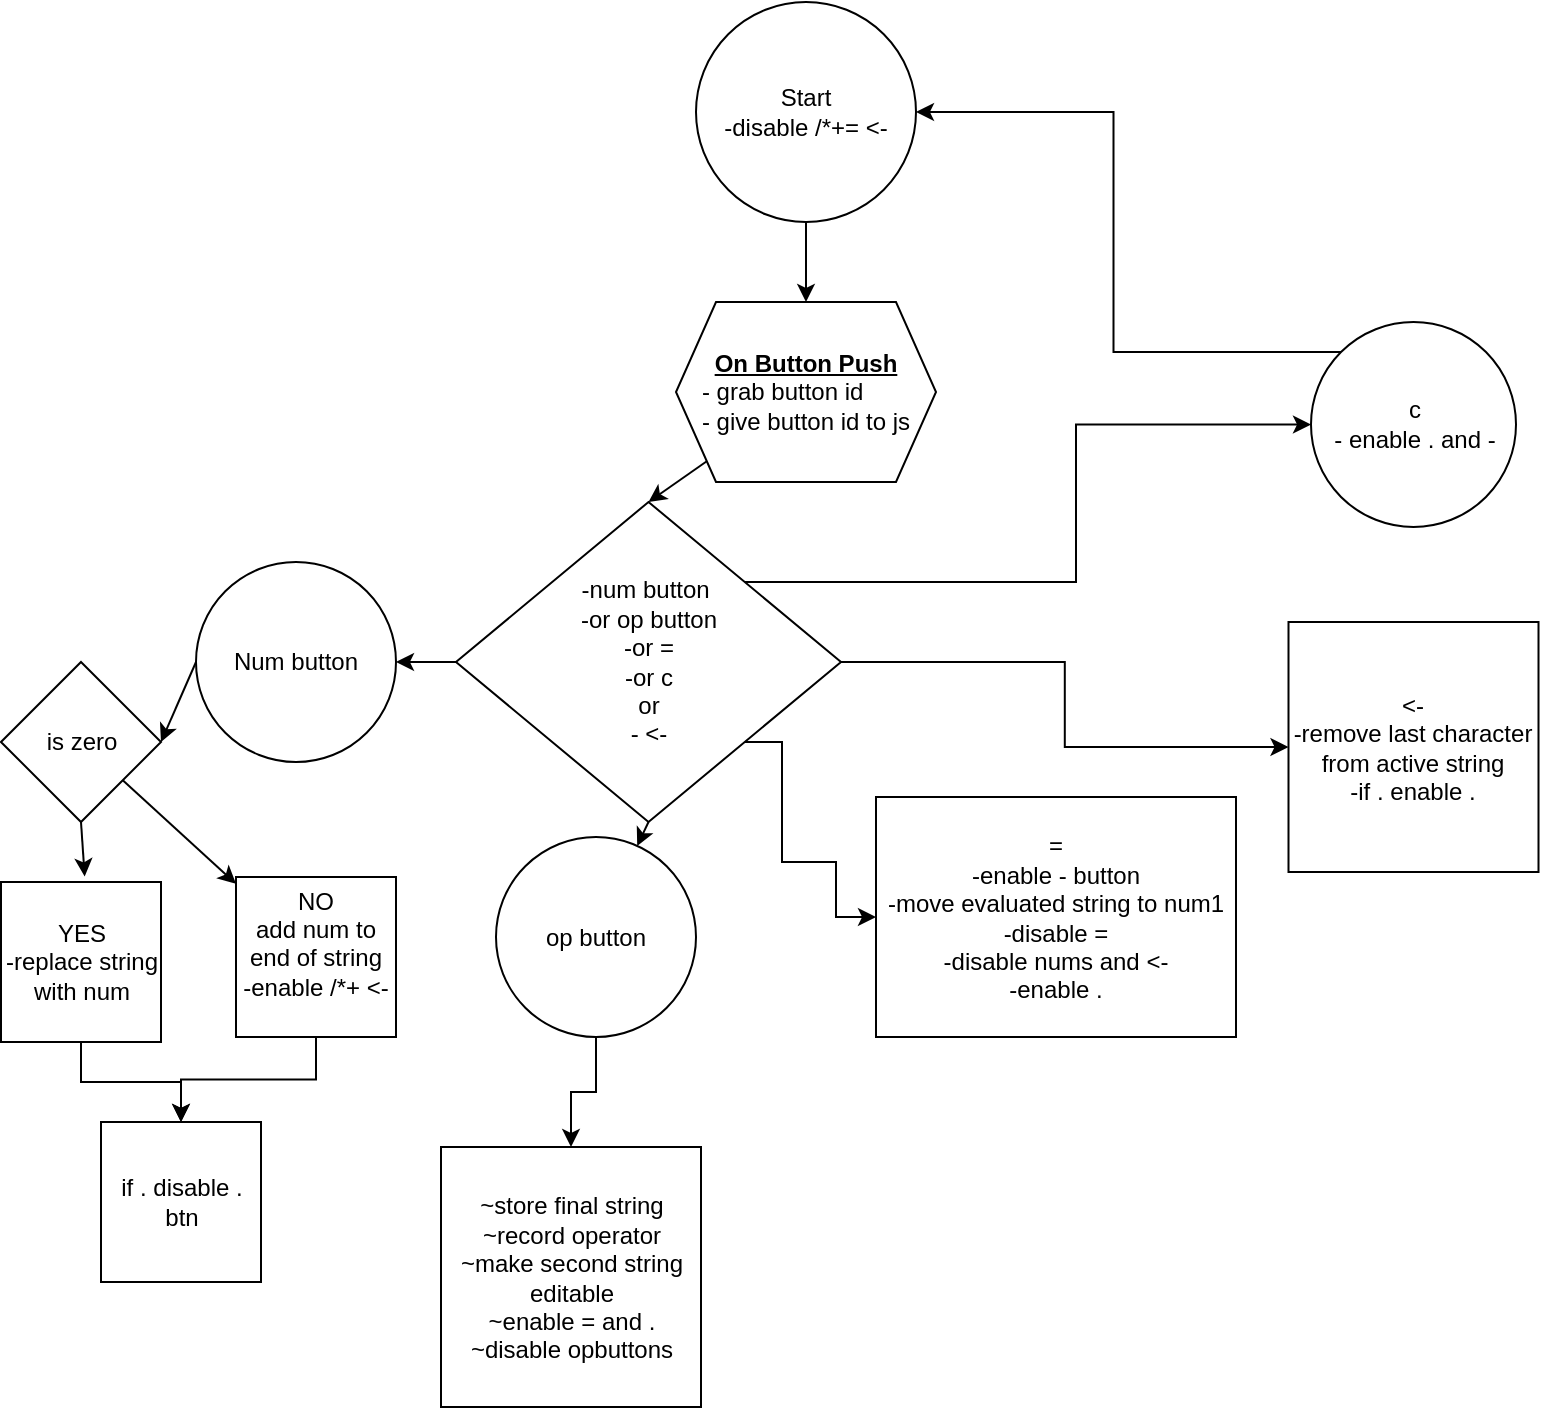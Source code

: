 <mxfile version="16.0.0" type="github">
  <diagram id="WDN_C8KxTWNd6J8GgOZ-" name="Page-1">
    <mxGraphModel dx="1385" dy="662" grid="1" gridSize="10" guides="1" tooltips="1" connect="1" arrows="1" fold="1" page="1" pageScale="1" pageWidth="850" pageHeight="1100" math="0" shadow="0">
      <root>
        <mxCell id="0" />
        <mxCell id="1" parent="0" />
        <mxCell id="B97woz72RO7mcEZSM3U5-1" value="" style="edgeStyle=orthogonalEdgeStyle;rounded=0;orthogonalLoop=1;jettySize=auto;html=1;" edge="1" parent="1" source="OPFMyvNQhpGu_Gacs0BT-1" target="OPFMyvNQhpGu_Gacs0BT-3">
          <mxGeometry relative="1" as="geometry" />
        </mxCell>
        <mxCell id="OPFMyvNQhpGu_Gacs0BT-1" value="Start&lt;br&gt;-disable /*+= &amp;lt;-" style="ellipse;whiteSpace=wrap;html=1;aspect=fixed;" parent="1" vertex="1">
          <mxGeometry x="360" y="20" width="110" height="110" as="geometry" />
        </mxCell>
        <mxCell id="OPFMyvNQhpGu_Gacs0BT-3" value="&lt;u style=&quot;font-weight: bold&quot;&gt;On Button Push&lt;/u&gt;&lt;br&gt;&lt;div style=&quot;text-align: left&quot;&gt;&lt;span&gt;- grab button id&lt;/span&gt;&lt;/div&gt;&lt;div style=&quot;text-align: left&quot;&gt;&lt;span&gt;- give button id to js&lt;/span&gt;&lt;/div&gt;" style="shape=hexagon;perimeter=hexagonPerimeter2;whiteSpace=wrap;html=1;fixedSize=1;align=center;" parent="1" vertex="1">
          <mxGeometry x="350" y="170" width="130" height="90" as="geometry" />
        </mxCell>
        <mxCell id="B97woz72RO7mcEZSM3U5-30" style="edgeStyle=orthogonalEdgeStyle;rounded=0;orthogonalLoop=1;jettySize=auto;html=1;exitX=1;exitY=1;exitDx=0;exitDy=0;entryX=0;entryY=0.5;entryDx=0;entryDy=0;" edge="1" parent="1" source="OPFMyvNQhpGu_Gacs0BT-4" target="B97woz72RO7mcEZSM3U5-11">
          <mxGeometry relative="1" as="geometry">
            <Array as="points">
              <mxPoint x="403" y="450" />
              <mxPoint x="430" y="450" />
              <mxPoint x="430" y="478" />
            </Array>
          </mxGeometry>
        </mxCell>
        <mxCell id="B97woz72RO7mcEZSM3U5-31" style="edgeStyle=orthogonalEdgeStyle;rounded=0;orthogonalLoop=1;jettySize=auto;html=1;exitX=1;exitY=0.5;exitDx=0;exitDy=0;entryX=0;entryY=0.5;entryDx=0;entryDy=0;" edge="1" parent="1" source="OPFMyvNQhpGu_Gacs0BT-4" target="B97woz72RO7mcEZSM3U5-16">
          <mxGeometry relative="1" as="geometry" />
        </mxCell>
        <mxCell id="B97woz72RO7mcEZSM3U5-32" style="edgeStyle=orthogonalEdgeStyle;rounded=0;orthogonalLoop=1;jettySize=auto;html=1;exitX=1;exitY=0;exitDx=0;exitDy=0;entryX=0;entryY=0.5;entryDx=0;entryDy=0;" edge="1" parent="1" source="OPFMyvNQhpGu_Gacs0BT-4" target="B97woz72RO7mcEZSM3U5-8">
          <mxGeometry relative="1" as="geometry" />
        </mxCell>
        <mxCell id="OPFMyvNQhpGu_Gacs0BT-4" value="-num button&amp;nbsp;&lt;br&gt;-or op button &lt;br&gt;-or = &lt;br&gt;-or c &lt;br&gt;or&lt;br&gt;- &amp;lt;-" style="rhombus;whiteSpace=wrap;html=1;align=center;" parent="1" vertex="1">
          <mxGeometry x="240" y="270" width="192.5" height="160" as="geometry" />
        </mxCell>
        <mxCell id="OPFMyvNQhpGu_Gacs0BT-5" value="Num button" style="ellipse;whiteSpace=wrap;html=1;aspect=fixed;fontFamily=Helvetica;fontSize=12;fontColor=rgb(0, 0, 0);align=center;strokeColor=rgb(0, 0, 0);fillColor=rgb(255, 255, 255);" parent="1" vertex="1">
          <mxGeometry x="110" y="300" width="100" height="100" as="geometry" />
        </mxCell>
        <mxCell id="OPFMyvNQhpGu_Gacs0BT-35" style="edgeStyle=orthogonalEdgeStyle;rounded=0;orthogonalLoop=1;jettySize=auto;html=1;exitX=0.5;exitY=1;exitDx=0;exitDy=0;entryX=0.5;entryY=0;entryDx=0;entryDy=0;" parent="1" source="OPFMyvNQhpGu_Gacs0BT-6" target="OPFMyvNQhpGu_Gacs0BT-31" edge="1">
          <mxGeometry relative="1" as="geometry">
            <mxPoint x="390" y="600" as="targetPoint" />
          </mxGeometry>
        </mxCell>
        <mxCell id="OPFMyvNQhpGu_Gacs0BT-6" value="op button" style="ellipse;whiteSpace=wrap;html=1;aspect=fixed;fontFamily=Helvetica;fontSize=12;fontColor=rgb(0, 0, 0);align=center;strokeColor=rgb(0, 0, 0);fillColor=rgb(255, 255, 255);" parent="1" vertex="1">
          <mxGeometry x="260" y="437.5" width="100" height="100" as="geometry" />
        </mxCell>
        <mxCell id="OPFMyvNQhpGu_Gacs0BT-10" value="is zero" style="rhombus;whiteSpace=wrap;html=1;" parent="1" vertex="1">
          <mxGeometry x="12.5" y="350" width="80" height="80" as="geometry" />
        </mxCell>
        <mxCell id="B97woz72RO7mcEZSM3U5-27" style="edgeStyle=orthogonalEdgeStyle;rounded=0;orthogonalLoop=1;jettySize=auto;html=1;exitX=0.5;exitY=1;exitDx=0;exitDy=0;entryX=0.5;entryY=0;entryDx=0;entryDy=0;" edge="1" parent="1" source="OPFMyvNQhpGu_Gacs0BT-12" target="B97woz72RO7mcEZSM3U5-25">
          <mxGeometry relative="1" as="geometry" />
        </mxCell>
        <mxCell id="OPFMyvNQhpGu_Gacs0BT-12" value="YES&lt;br&gt;-replace string with num" style="whiteSpace=wrap;html=1;aspect=fixed;fontFamily=Helvetica;fontSize=12;fontColor=rgb(0, 0, 0);align=center;strokeColor=rgb(0, 0, 0);fillColor=rgb(255, 255, 255);" parent="1" vertex="1">
          <mxGeometry x="12.5" y="460" width="80" height="80" as="geometry" />
        </mxCell>
        <mxCell id="B97woz72RO7mcEZSM3U5-26" style="edgeStyle=orthogonalEdgeStyle;rounded=0;orthogonalLoop=1;jettySize=auto;html=1;exitX=0.5;exitY=1;exitDx=0;exitDy=0;entryX=0.5;entryY=0;entryDx=0;entryDy=0;" edge="1" parent="1" source="OPFMyvNQhpGu_Gacs0BT-13" target="B97woz72RO7mcEZSM3U5-25">
          <mxGeometry relative="1" as="geometry" />
        </mxCell>
        <mxCell id="OPFMyvNQhpGu_Gacs0BT-13" value="NO&lt;br&gt;add num to end of string&lt;br&gt;-enable /*+ &amp;lt;-&amp;nbsp;&amp;nbsp;" style="whiteSpace=wrap;html=1;aspect=fixed;fontFamily=Helvetica;fontSize=12;fontColor=rgb(0, 0, 0);align=center;strokeColor=rgb(0, 0, 0);fillColor=rgb(255, 255, 255);" parent="1" vertex="1">
          <mxGeometry x="130" y="457.5" width="80" height="80" as="geometry" />
        </mxCell>
        <mxCell id="OPFMyvNQhpGu_Gacs0BT-19" value="" style="endArrow=classic;html=1;rounded=0;entryX=0.5;entryY=0;entryDx=0;entryDy=0;" parent="1" source="OPFMyvNQhpGu_Gacs0BT-3" target="OPFMyvNQhpGu_Gacs0BT-4" edge="1">
          <mxGeometry width="50" height="50" relative="1" as="geometry">
            <mxPoint x="210" y="340" as="sourcePoint" />
            <mxPoint x="260" y="290" as="targetPoint" />
          </mxGeometry>
        </mxCell>
        <mxCell id="OPFMyvNQhpGu_Gacs0BT-22" value="" style="endArrow=classic;html=1;rounded=0;exitX=0;exitY=0.5;exitDx=0;exitDy=0;entryX=1;entryY=0.5;entryDx=0;entryDy=0;" parent="1" source="OPFMyvNQhpGu_Gacs0BT-4" target="OPFMyvNQhpGu_Gacs0BT-5" edge="1">
          <mxGeometry width="50" height="50" relative="1" as="geometry">
            <mxPoint x="392.5" y="170" as="sourcePoint" />
            <mxPoint x="377.5" y="200" as="targetPoint" />
          </mxGeometry>
        </mxCell>
        <mxCell id="OPFMyvNQhpGu_Gacs0BT-23" value="" style="endArrow=classic;html=1;rounded=0;entryX=1;entryY=0.5;entryDx=0;entryDy=0;exitX=0;exitY=0.5;exitDx=0;exitDy=0;" parent="1" source="OPFMyvNQhpGu_Gacs0BT-5" target="OPFMyvNQhpGu_Gacs0BT-10" edge="1">
          <mxGeometry width="50" height="50" relative="1" as="geometry">
            <mxPoint x="192.5" y="400" as="sourcePoint" />
            <mxPoint x="242.5" y="350" as="targetPoint" />
          </mxGeometry>
        </mxCell>
        <mxCell id="OPFMyvNQhpGu_Gacs0BT-24" value="" style="endArrow=classic;html=1;rounded=0;entryX=0.523;entryY=-0.035;entryDx=0;entryDy=0;exitX=0.5;exitY=1;exitDx=0;exitDy=0;entryPerimeter=0;" parent="1" source="OPFMyvNQhpGu_Gacs0BT-10" target="OPFMyvNQhpGu_Gacs0BT-12" edge="1">
          <mxGeometry width="50" height="50" relative="1" as="geometry">
            <mxPoint x="152.5" y="390" as="sourcePoint" />
            <mxPoint x="102.5" y="400" as="targetPoint" />
          </mxGeometry>
        </mxCell>
        <mxCell id="OPFMyvNQhpGu_Gacs0BT-25" value="" style="endArrow=classic;html=1;rounded=0;" parent="1" source="OPFMyvNQhpGu_Gacs0BT-10" target="OPFMyvNQhpGu_Gacs0BT-13" edge="1">
          <mxGeometry width="50" height="50" relative="1" as="geometry">
            <mxPoint x="62.5" y="440" as="sourcePoint" />
            <mxPoint x="64.34" y="467.2" as="targetPoint" />
          </mxGeometry>
        </mxCell>
        <mxCell id="OPFMyvNQhpGu_Gacs0BT-26" value="" style="endArrow=classic;html=1;rounded=0;exitX=0.5;exitY=1;exitDx=0;exitDy=0;" parent="1" source="OPFMyvNQhpGu_Gacs0BT-4" target="OPFMyvNQhpGu_Gacs0BT-6" edge="1">
          <mxGeometry width="50" height="50" relative="1" as="geometry">
            <mxPoint x="322.5" y="380" as="sourcePoint" />
            <mxPoint x="252.5" y="390" as="targetPoint" />
          </mxGeometry>
        </mxCell>
        <mxCell id="OPFMyvNQhpGu_Gacs0BT-31" value="~store final string&lt;br&gt;~record operator&lt;br&gt;~make second string editable&lt;br&gt;~enable = and .&lt;br&gt;~disable opbuttons" style="whiteSpace=wrap;html=1;aspect=fixed;" parent="1" vertex="1">
          <mxGeometry x="232.5" y="592.5" width="130" height="130" as="geometry" />
        </mxCell>
        <mxCell id="B97woz72RO7mcEZSM3U5-9" style="edgeStyle=orthogonalEdgeStyle;rounded=0;orthogonalLoop=1;jettySize=auto;html=1;exitX=0;exitY=0;exitDx=0;exitDy=0;entryX=1;entryY=0.5;entryDx=0;entryDy=0;" edge="1" parent="1" source="B97woz72RO7mcEZSM3U5-8" target="OPFMyvNQhpGu_Gacs0BT-1">
          <mxGeometry relative="1" as="geometry" />
        </mxCell>
        <mxCell id="B97woz72RO7mcEZSM3U5-8" value="c&lt;br&gt;- enable . and -" style="ellipse;whiteSpace=wrap;html=1;aspect=fixed;" vertex="1" parent="1">
          <mxGeometry x="667.5" y="180" width="102.5" height="102.5" as="geometry" />
        </mxCell>
        <mxCell id="B97woz72RO7mcEZSM3U5-11" value="=&lt;br&gt;-enable - button&lt;br&gt;-move evaluated string to num1&lt;br&gt;-disable =&lt;br&gt;-disable nums and &amp;lt;-&lt;br&gt;-enable ." style="rounded=0;whiteSpace=wrap;html=1;" vertex="1" parent="1">
          <mxGeometry x="450" y="417.5" width="180" height="120" as="geometry" />
        </mxCell>
        <mxCell id="B97woz72RO7mcEZSM3U5-16" value="&amp;lt;-&lt;br&gt;-remove last character from active string&lt;br&gt;-if . enable ." style="whiteSpace=wrap;html=1;aspect=fixed;" vertex="1" parent="1">
          <mxGeometry x="656.25" y="330" width="125" height="125" as="geometry" />
        </mxCell>
        <mxCell id="B97woz72RO7mcEZSM3U5-25" value="&lt;span&gt;if . disable . btn&lt;/span&gt;" style="whiteSpace=wrap;html=1;aspect=fixed;" vertex="1" parent="1">
          <mxGeometry x="62.5" y="580" width="80" height="80" as="geometry" />
        </mxCell>
      </root>
    </mxGraphModel>
  </diagram>
</mxfile>

